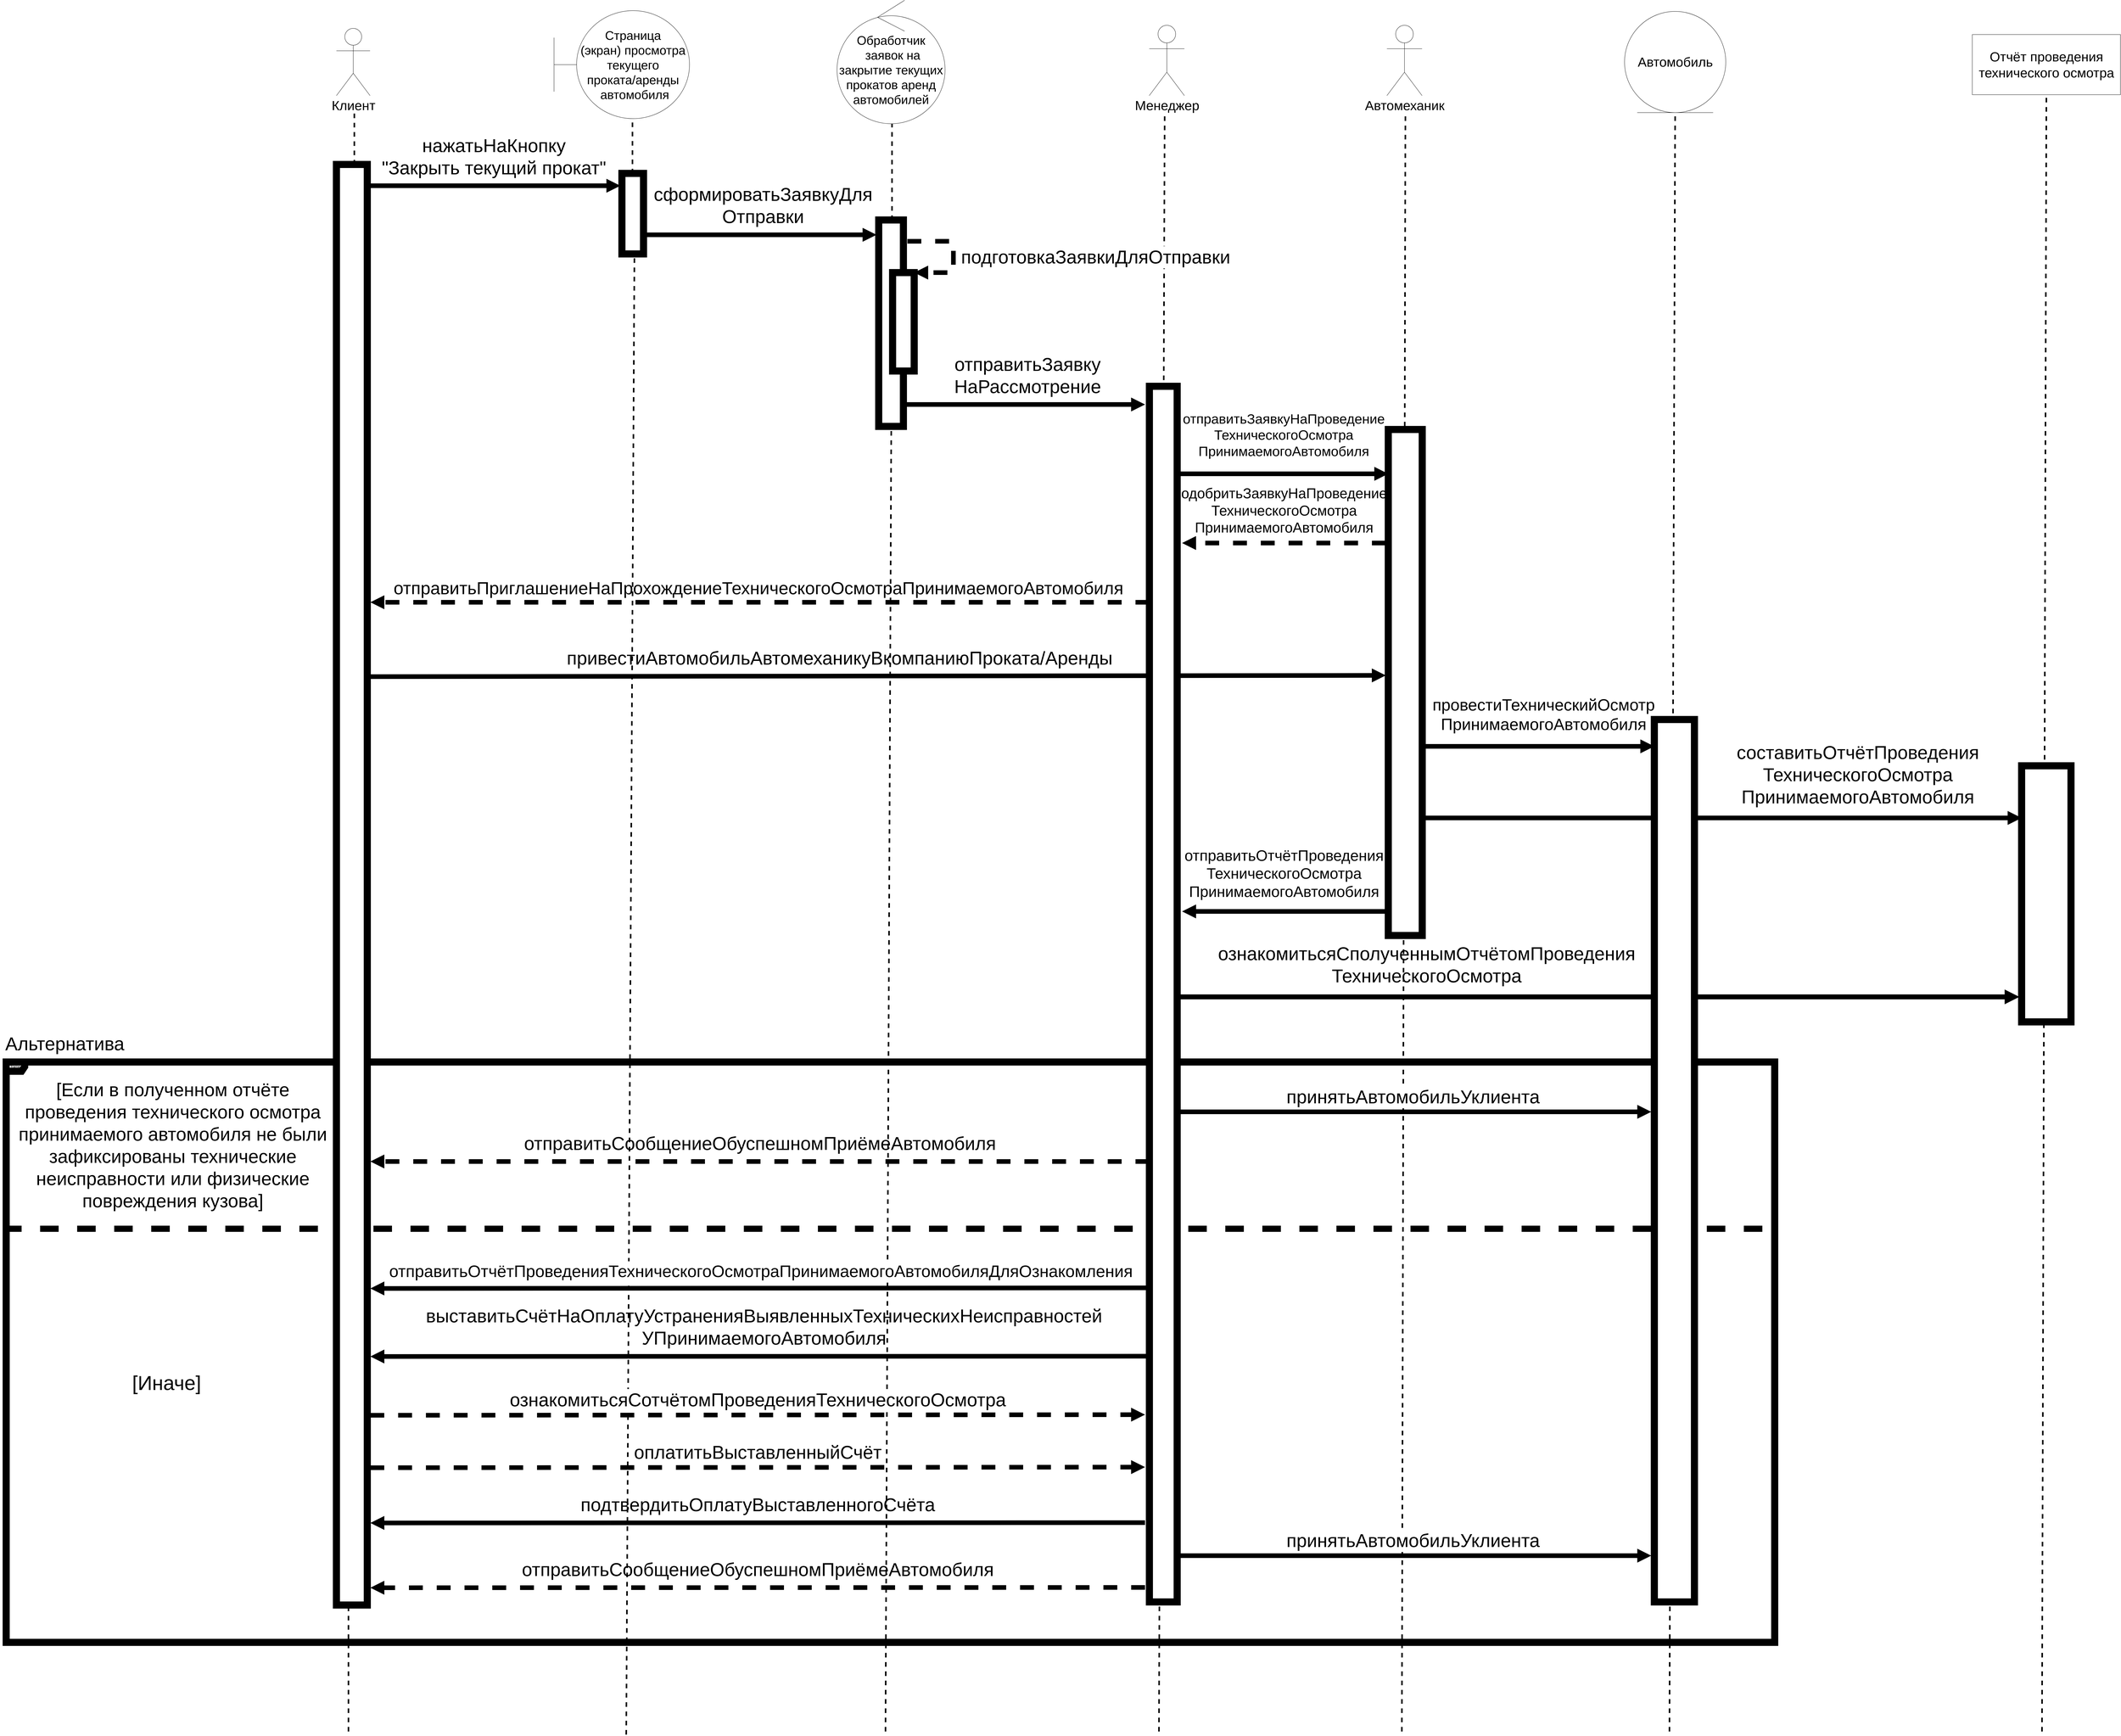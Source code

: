 <mxfile version="11.3.0" type="device" pages="1"><diagram id="t6A0wCTpzjPt69xYhnnK" name="Страница 1"><mxGraphModel dx="10372" dy="6974" grid="1" gridSize="10" guides="1" tooltips="1" connect="1" arrows="1" fold="1" page="1" pageScale="1" pageWidth="827" pageHeight="1169" math="0" shadow="0"><root><mxCell id="0"/><mxCell id="1" parent="0"/><mxCell id="kqi9EXzS5qWU8zgmi-94-1" value="&lt;span style=&quot;font-size: 60px&quot;&gt;ознакомитьсяСполученнымОтчётомПроведения&lt;br&gt;ТехническогоОсмотра&lt;/span&gt;" style="html=1;verticalAlign=bottom;endArrow=block;strokeWidth=16;" edge="1" parent="1" source="2stgVECoXeCVYDYQQLPI-59"><mxGeometry x="-0.409" y="29" width="80" relative="1" as="geometry"><mxPoint x="2510" y="1980" as="sourcePoint"/><mxPoint x="4772.857" y="1979" as="targetPoint"/><mxPoint x="1" as="offset"/></mxGeometry></mxCell><mxCell id="2stgVECoXeCVYDYQQLPI-31" value="frame" style="shape=umlFrame;whiteSpace=wrap;html=1;strokeWidth=23;" parent="1" vertex="1"><mxGeometry x="-1750" y="2190" width="5730" height="1881" as="geometry"/></mxCell><mxCell id="2stgVECoXeCVYDYQQLPI-1" value="&lt;span style=&quot;font-size: 43px&quot;&gt;Клиент&lt;/span&gt;" style="shape=umlActor;verticalLabelPosition=bottom;labelBackgroundColor=#ffffff;verticalAlign=top;html=1;" parent="1" vertex="1"><mxGeometry x="-680" y="-1160" width="109" height="218" as="geometry"/></mxCell><mxCell id="2stgVECoXeCVYDYQQLPI-4" value="&lt;span style=&quot;font-size: 43px&quot;&gt;Менеджер&lt;/span&gt;" style="shape=umlActor;verticalLabelPosition=bottom;labelBackgroundColor=#ffffff;verticalAlign=top;html=1;" parent="1" vertex="1"><mxGeometry x="1953.5" y="-1170" width="114" height="228" as="geometry"/></mxCell><mxCell id="2stgVECoXeCVYDYQQLPI-5" value="&lt;span style=&quot;font-size: 43px&quot;&gt;Автомеханик&lt;/span&gt;" style="shape=umlActor;verticalLabelPosition=bottom;labelBackgroundColor=#ffffff;verticalAlign=top;html=1;" parent="1" vertex="1"><mxGeometry x="2723.5" y="-1170" width="114" height="228" as="geometry"/></mxCell><mxCell id="2stgVECoXeCVYDYQQLPI-6" value="&lt;span style=&quot;font-size: 43px&quot;&gt;Автомобиль&lt;/span&gt;" style="ellipse;shape=umlEntity;whiteSpace=wrap;html=1;" parent="1" vertex="1"><mxGeometry x="3493.5" y="-1215" width="328" height="328" as="geometry"/></mxCell><mxCell id="2stgVECoXeCVYDYQQLPI-7" value="&lt;span style=&quot;font-size: 40px&quot;&gt;Страница &lt;br&gt;(экран) просмотра текущего &lt;br&gt;проката/аренды&lt;br&gt;&amp;nbsp;автомобиля&lt;/span&gt;" style="shape=umlBoundary;whiteSpace=wrap;html=1;" parent="1" vertex="1"><mxGeometry x="25" y="-1217.5" width="439" height="350" as="geometry"/></mxCell><mxCell id="2stgVECoXeCVYDYQQLPI-9" value="&lt;span style=&quot;font-size: 43px&quot;&gt;Отчёт проведения &lt;br&gt;технического осмотра&lt;/span&gt;" style="html=1;" parent="1" vertex="1"><mxGeometry x="4620.214" y="-1140" width="480" height="195" as="geometry"/></mxCell><mxCell id="2stgVECoXeCVYDYQQLPI-11" value="" style="endArrow=none;dashed=1;html=1;strokeWidth=5;" parent="1" source="2stgVECoXeCVYDYQQLPI-65" edge="1"><mxGeometry width="50" height="50" relative="1" as="geometry"><mxPoint x="-638" y="3256.667" as="sourcePoint"/><mxPoint x="-622" y="-890" as="targetPoint"/></mxGeometry></mxCell><mxCell id="2stgVECoXeCVYDYQQLPI-12" value="" style="endArrow=none;dashed=1;html=1;strokeWidth=5;entryX=0.579;entryY=1.007;entryDx=0;entryDy=0;entryPerimeter=0;" parent="1" source="2stgVECoXeCVYDYQQLPI-54" target="2stgVECoXeCVYDYQQLPI-7" edge="1"><mxGeometry width="50" height="50" relative="1" as="geometry"><mxPoint x="264" y="3240" as="sourcePoint"/><mxPoint x="330" y="-700" as="targetPoint"/></mxGeometry></mxCell><mxCell id="2stgVECoXeCVYDYQQLPI-13" value="" style="endArrow=none;dashed=1;html=1;strokeWidth=5;" parent="1" edge="1"><mxGeometry width="50" height="50" relative="1" as="geometry"><mxPoint x="1985" y="4360" as="sourcePoint"/><mxPoint x="2003.5" y="-880" as="targetPoint"/></mxGeometry></mxCell><mxCell id="2stgVECoXeCVYDYQQLPI-18" value="" style="endArrow=none;dashed=1;html=1;strokeWidth=5;" parent="1" edge="1"><mxGeometry width="50" height="50" relative="1" as="geometry"><mxPoint x="2772" y="4360" as="sourcePoint"/><mxPoint x="2783.5" y="-880" as="targetPoint"/></mxGeometry></mxCell><mxCell id="2stgVECoXeCVYDYQQLPI-19" value="" style="endArrow=none;dashed=1;html=1;strokeWidth=5;entryX=0.5;entryY=1;entryDx=0;entryDy=0;" parent="1" target="2stgVECoXeCVYDYQQLPI-6" edge="1"><mxGeometry width="50" height="50" relative="1" as="geometry"><mxPoint x="3639" y="4360" as="sourcePoint"/><mxPoint x="3673.5" y="-690" as="targetPoint"/></mxGeometry></mxCell><mxCell id="2stgVECoXeCVYDYQQLPI-20" value="" style="endArrow=none;dashed=1;html=1;strokeWidth=5;entryX=0.5;entryY=1;entryDx=0;entryDy=0;" parent="1" target="2stgVECoXeCVYDYQQLPI-9" edge="1"><mxGeometry width="50" height="50" relative="1" as="geometry"><mxPoint x="4846" y="4360" as="sourcePoint"/><mxPoint x="4916" y="-690" as="targetPoint"/></mxGeometry></mxCell><mxCell id="2stgVECoXeCVYDYQQLPI-21" value="&lt;font style=&quot;font-size: 40px&quot;&gt;Обработчик&lt;br&gt;&amp;nbsp;заявок на &lt;br&gt;закрытие текущих прокатов аренд &lt;br&gt;автомобилей&lt;/font&gt;" style="ellipse;shape=umlControl;whiteSpace=wrap;html=1;" parent="1" vertex="1"><mxGeometry x="942" y="-1251" width="350" height="400" as="geometry"/></mxCell><mxCell id="2stgVECoXeCVYDYQQLPI-22" value="" style="endArrow=none;dashed=1;html=1;strokeWidth=5;entryX=0.509;entryY=1.002;entryDx=0;entryDy=0;entryPerimeter=0;" parent="1" source="2stgVECoXeCVYDYQQLPI-57" target="2stgVECoXeCVYDYQQLPI-21" edge="1"><mxGeometry width="50" height="50" relative="1" as="geometry"><mxPoint x="1104" y="3230" as="sourcePoint"/><mxPoint x="1180" y="-540" as="targetPoint"/></mxGeometry></mxCell><mxCell id="2stgVECoXeCVYDYQQLPI-24" value="&lt;span style=&quot;font-size: 60px&quot;&gt;нажатьНаКнопку&lt;br&gt;&quot;Закрыть текущий прокат&quot;&lt;/span&gt;" style="html=1;verticalAlign=bottom;endArrow=block;strokeWidth=15;" parent="1" source="2stgVECoXeCVYDYQQLPI-65" edge="1"><mxGeometry y="19" width="80" relative="1" as="geometry"><mxPoint x="-620" y="-650" as="sourcePoint"/><mxPoint x="240" y="-650" as="targetPoint"/><mxPoint as="offset"/></mxGeometry></mxCell><mxCell id="2stgVECoXeCVYDYQQLPI-25" value="&lt;font style=&quot;font-size: 60px&quot;&gt;сформироватьЗаявкуДля&lt;br&gt;Отправки&lt;/font&gt;" style="html=1;verticalAlign=bottom;endArrow=block;strokeWidth=15;" parent="1" source="2stgVECoXeCVYDYQQLPI-54" edge="1"><mxGeometry x="0.024" y="20" width="80" relative="1" as="geometry"><mxPoint x="280" y="-490" as="sourcePoint"/><mxPoint x="1070" y="-491" as="targetPoint"/><mxPoint as="offset"/></mxGeometry></mxCell><mxCell id="2stgVECoXeCVYDYQQLPI-26" value="&lt;font style=&quot;font-size: 60px&quot;&gt;отправитьЗаявку&lt;br&gt;НаРассмотрение&lt;/font&gt;" style="html=1;verticalAlign=bottom;endArrow=block;strokeWidth=15;" parent="1" source="2stgVECoXeCVYDYQQLPI-57" edge="1"><mxGeometry x="0.029" y="19" width="80" relative="1" as="geometry"><mxPoint x="1120" y="60" as="sourcePoint"/><mxPoint x="1940" y="59" as="targetPoint"/><mxPoint x="-1" as="offset"/></mxGeometry></mxCell><mxCell id="2stgVECoXeCVYDYQQLPI-27" value="&lt;span style=&quot;font-size: 44px&quot;&gt;отправитьЗаявкуНаПроведение&lt;br&gt;ТехническогоОсмотра&lt;br&gt;ПринимаемогоАвтомобиля&lt;/span&gt;" style="html=1;verticalAlign=bottom;endArrow=block;strokeWidth=15;exitX=1.056;exitY=0.072;exitDx=0;exitDy=0;exitPerimeter=0;" parent="1" source="2stgVECoXeCVYDYQQLPI-59" edge="1" target="2stgVECoXeCVYDYQQLPI-62"><mxGeometry x="0.004" y="44" width="80" relative="1" as="geometry"><mxPoint x="2000" y="219" as="sourcePoint"/><mxPoint x="2727" y="280" as="targetPoint"/><mxPoint x="-1" as="offset"/></mxGeometry></mxCell><mxCell id="2stgVECoXeCVYDYQQLPI-28" value="&lt;span style=&quot;font-size: 53px&quot;&gt;провестиТехническийОсмотр&lt;br&gt;ПринимаемогоАвтомобиля&lt;/span&gt;" style="html=1;verticalAlign=bottom;endArrow=block;strokeWidth=15;" parent="1" target="2stgVECoXeCVYDYQQLPI-64" edge="1"><mxGeometry x="0.111" y="37" width="80" relative="1" as="geometry"><mxPoint x="2780" y="1167" as="sourcePoint"/><mxPoint x="3650" y="1166" as="targetPoint"/><mxPoint x="1" as="offset"/></mxGeometry></mxCell><mxCell id="2stgVECoXeCVYDYQQLPI-29" value="&lt;span style=&quot;font-size: 60px&quot;&gt;составитьОтчётПроведения&lt;br&gt;ТехническогоОсмотра&lt;br&gt;ПринимаемогоАвтомобиля&lt;/span&gt;" style="html=1;verticalAlign=bottom;endArrow=block;strokeWidth=15;" parent="1" target="2stgVECoXeCVYDYQQLPI-69" edge="1"><mxGeometry x="0.47" y="29" width="80" relative="1" as="geometry"><mxPoint x="2780" y="1399" as="sourcePoint"/><mxPoint x="4850" y="1397" as="targetPoint"/><mxPoint x="-1" as="offset"/></mxGeometry></mxCell><mxCell id="2stgVECoXeCVYDYQQLPI-30" value="&lt;span style=&quot;font-size: 49px&quot;&gt;отправитьОтчётПроведения&lt;br&gt;ТехническогоОсмотра&lt;br&gt;ПринимаемогоАвтомобиля&lt;/span&gt;" style="html=1;verticalAlign=bottom;endArrow=block;strokeWidth=15;" parent="1" source="2stgVECoXeCVYDYQQLPI-62" edge="1"><mxGeometry x="0.012" y="-32" width="80" relative="1" as="geometry"><mxPoint x="2770" y="1702" as="sourcePoint"/><mxPoint x="2060" y="1702" as="targetPoint"/><mxPoint as="offset"/></mxGeometry></mxCell><mxCell id="2stgVECoXeCVYDYQQLPI-32" value="" style="endArrow=none;dashed=1;html=1;strokeWidth=20;" parent="1" edge="1"><mxGeometry width="50" height="50" relative="1" as="geometry"><mxPoint x="-1760" y="2730.5" as="sourcePoint"/><mxPoint x="3990" y="2730.5" as="targetPoint"/></mxGeometry></mxCell><mxCell id="2stgVECoXeCVYDYQQLPI-33" value="&lt;font style=&quot;font-size: 60px&quot;&gt;[Если в полученном отчёте проведения технического осмотра принимаемого автомобиля не были зафиксированы технические неисправности или физические повреждения кузова]&lt;/font&gt;" style="text;html=1;strokeColor=none;fillColor=none;align=center;verticalAlign=middle;whiteSpace=wrap;rounded=0;" parent="1" vertex="1"><mxGeometry x="-1720" y="2450" width="1020" height="20" as="geometry"/></mxCell><mxCell id="2stgVECoXeCVYDYQQLPI-38" value="&lt;font style=&quot;font-size: 65px&quot;&gt;[Иначе]&lt;/font&gt;" style="text;html=1;strokeColor=none;fillColor=none;align=center;verticalAlign=middle;whiteSpace=wrap;rounded=0;" parent="1" vertex="1"><mxGeometry x="-1250.167" y="3220" width="40" height="20" as="geometry"/></mxCell><mxCell id="2stgVECoXeCVYDYQQLPI-40" value="&lt;font style=&quot;font-size: 60px&quot;&gt;привестиАвтомобильАвтомеханикуВкомпаниюПроката/Аренды&lt;/font&gt;" style="html=1;verticalAlign=bottom;endArrow=block;strokeWidth=15;" parent="1" edge="1"><mxGeometry x="-0.076" y="19" width="80" relative="1" as="geometry"><mxPoint x="-570" y="941" as="sourcePoint"/><mxPoint x="2720" y="937" as="targetPoint"/><mxPoint as="offset"/></mxGeometry></mxCell><mxCell id="2stgVECoXeCVYDYQQLPI-41" value="&lt;span style=&quot;font-size: 46px&quot;&gt;одобритьЗаявкуНаПроведение&lt;br&gt;ТехническогоОсмотра&lt;br&gt;ПринимаемогоАвтомобиля&lt;br&gt;&lt;/span&gt;" style="html=1;verticalAlign=bottom;endArrow=block;strokeWidth=15;dashed=1;" parent="1" edge="1"><mxGeometry y="-20" width="80" relative="1" as="geometry"><mxPoint x="2720" y="508" as="sourcePoint"/><mxPoint x="2060" y="508" as="targetPoint"/><mxPoint as="offset"/></mxGeometry></mxCell><mxCell id="2stgVECoXeCVYDYQQLPI-42" value="&lt;font style=&quot;font-size: 57px&quot;&gt;отправитьПриглашениеНаПрохождениеТехническогоОсмотраПринимаемогоАвтомобиля&lt;/font&gt;" style="html=1;verticalAlign=bottom;endArrow=block;dashed=1;strokeWidth=15;" parent="1" source="2stgVECoXeCVYDYQQLPI-59" edge="1"><mxGeometry x="0.004" y="-10" width="80" relative="1" as="geometry"><mxPoint x="1990" y="699" as="sourcePoint"/><mxPoint x="-570" y="700" as="targetPoint"/><mxPoint as="offset"/></mxGeometry></mxCell><mxCell id="2stgVECoXeCVYDYQQLPI-43" value="&lt;font style=&quot;font-size: 60px&quot;&gt;отправитьСообщениеОбуспешномПриёмеАвтомобиля&lt;/font&gt;" style="html=1;verticalAlign=bottom;endArrow=block;strokeWidth=15;dashed=1;" parent="1" edge="1"><mxGeometry y="-20" width="80" relative="1" as="geometry"><mxPoint x="1954" y="2512.5" as="sourcePoint"/><mxPoint x="-570" y="2512.5" as="targetPoint"/><mxPoint as="offset"/></mxGeometry></mxCell><mxCell id="2stgVECoXeCVYDYQQLPI-46" value="&lt;font style=&quot;font-size: 60px&quot;&gt;принятьАвтомобильУклиента&lt;/font&gt;" style="html=1;verticalAlign=bottom;endArrow=block;strokeWidth=15;" parent="1" edge="1"><mxGeometry x="-0.006" y="10" width="80" relative="1" as="geometry"><mxPoint x="2044.0" y="2351.5" as="sourcePoint"/><mxPoint x="3580" y="2351.5" as="targetPoint"/><mxPoint as="offset"/></mxGeometry></mxCell><mxCell id="2stgVECoXeCVYDYQQLPI-47" value="&lt;font style=&quot;font-size: 60px&quot;&gt;выставитьСчётНаОплатуУстраненияВыявленныхТехническихНеисправностей&lt;br&gt;УПринимаемогоАвтомобиля&lt;/font&gt;" style="html=1;verticalAlign=bottom;endArrow=block;strokeWidth=15;" parent="1" edge="1"><mxGeometry y="-20" width="80" relative="1" as="geometry"><mxPoint x="1980" y="3143.5" as="sourcePoint"/><mxPoint x="-570" y="3144.5" as="targetPoint"/><mxPoint as="offset"/></mxGeometry></mxCell><mxCell id="2stgVECoXeCVYDYQQLPI-48" value="&lt;font style=&quot;font-size: 60px&quot;&gt;оплатитьВыставленныйСчёт&lt;/font&gt;" style="html=1;verticalAlign=bottom;endArrow=block;strokeWidth=15;dashed=1;" parent="1" edge="1"><mxGeometry y="10" width="80" relative="1" as="geometry"><mxPoint x="-570" y="3505" as="sourcePoint"/><mxPoint x="1940" y="3503" as="targetPoint"/><mxPoint as="offset"/></mxGeometry></mxCell><mxCell id="2stgVECoXeCVYDYQQLPI-49" value="&lt;font style=&quot;font-size: 60px&quot;&gt;подтвердитьОплатуВыставленногоСчёта&lt;/font&gt;" style="html=1;verticalAlign=bottom;endArrow=block;strokeWidth=15;" parent="1" edge="1"><mxGeometry y="-20" width="80" relative="1" as="geometry"><mxPoint x="1940" y="3683" as="sourcePoint"/><mxPoint x="-570" y="3684" as="targetPoint"/><mxPoint as="offset"/></mxGeometry></mxCell><mxCell id="2stgVECoXeCVYDYQQLPI-50" value="&lt;font style=&quot;font-size: 60px&quot;&gt;принятьАвтомобильУклиента&lt;/font&gt;" style="html=1;verticalAlign=bottom;endArrow=block;strokeWidth=15;" parent="1" edge="1"><mxGeometry x="-0.006" y="10" width="80" relative="1" as="geometry"><mxPoint x="2044.0" y="3790" as="sourcePoint"/><mxPoint x="3580" y="3790" as="targetPoint"/><mxPoint as="offset"/></mxGeometry></mxCell><mxCell id="2stgVECoXeCVYDYQQLPI-51" value="&lt;font style=&quot;font-size: 60px&quot;&gt;отправитьСообщениеОбуспешномПриёмеАвтомобиля&lt;/font&gt;" style="html=1;verticalAlign=bottom;endArrow=block;strokeWidth=15;dashed=1;" parent="1" edge="1"><mxGeometry y="-20" width="80" relative="1" as="geometry"><mxPoint x="1940" y="3893" as="sourcePoint"/><mxPoint x="-570" y="3894" as="targetPoint"/><mxPoint as="offset"/></mxGeometry></mxCell><mxCell id="2stgVECoXeCVYDYQQLPI-54" value="" style="html=1;points=[];perimeter=orthogonalPerimeter;strokeWidth=23;" parent="1" vertex="1"><mxGeometry x="245" y="-690" width="70" height="261" as="geometry"/></mxCell><mxCell id="2stgVECoXeCVYDYQQLPI-56" value="" style="endArrow=none;dashed=1;html=1;strokeWidth=5;entryX=0.579;entryY=1.007;entryDx=0;entryDy=0;entryPerimeter=0;" parent="1" target="2stgVECoXeCVYDYQQLPI-54" edge="1"><mxGeometry width="50" height="50" relative="1" as="geometry"><mxPoint x="259" y="4370" as="sourcePoint"/><mxPoint x="279.181" y="-865.05" as="targetPoint"/></mxGeometry></mxCell><mxCell id="2stgVECoXeCVYDYQQLPI-57" value="" style="html=1;points=[];perimeter=orthogonalPerimeter;strokeWidth=23;" parent="1" vertex="1"><mxGeometry x="1077" y="-539" width="80" height="669" as="geometry"/></mxCell><mxCell id="2stgVECoXeCVYDYQQLPI-58" value="" style="endArrow=none;dashed=1;html=1;strokeWidth=5;entryX=0.509;entryY=1.002;entryDx=0;entryDy=0;entryPerimeter=0;" parent="1" target="2stgVECoXeCVYDYQQLPI-57" edge="1"><mxGeometry width="50" height="50" relative="1" as="geometry"><mxPoint x="1099" y="4360" as="sourcePoint"/><mxPoint x="1120.15" y="-850.2" as="targetPoint"/></mxGeometry></mxCell><mxCell id="2stgVECoXeCVYDYQQLPI-59" value="" style="html=1;points=[];perimeter=orthogonalPerimeter;strokeWidth=23;" parent="1" vertex="1"><mxGeometry x="1954" width="90" height="3940" as="geometry"/></mxCell><mxCell id="2stgVECoXeCVYDYQQLPI-62" value="" style="html=1;points=[];perimeter=orthogonalPerimeter;strokeWidth=23;" parent="1" vertex="1"><mxGeometry x="2728" y="140" width="110" height="1640" as="geometry"/></mxCell><mxCell id="2stgVECoXeCVYDYQQLPI-64" value="" style="html=1;points=[];perimeter=orthogonalPerimeter;strokeWidth=23;" parent="1" vertex="1"><mxGeometry x="3590" y="1080" width="130" height="2860" as="geometry"/></mxCell><mxCell id="2stgVECoXeCVYDYQQLPI-65" value="" style="html=1;points=[];perimeter=orthogonalPerimeter;strokeWidth=23;" parent="1" vertex="1"><mxGeometry x="-680" y="-719" width="100" height="4669" as="geometry"/></mxCell><mxCell id="2stgVECoXeCVYDYQQLPI-66" value="" style="endArrow=none;dashed=1;html=1;strokeWidth=5;" parent="1" target="2stgVECoXeCVYDYQQLPI-65" edge="1"><mxGeometry width="50" height="50" relative="1" as="geometry"><mxPoint x="-641" y="4360" as="sourcePoint"/><mxPoint x="-622" y="-890" as="targetPoint"/></mxGeometry></mxCell><mxCell id="2stgVECoXeCVYDYQQLPI-67" value="" style="html=1;points=[];perimeter=orthogonalPerimeter;strokeWidth=23;" parent="1" vertex="1"><mxGeometry x="1122" y="-368.5" width="70" height="319" as="geometry"/></mxCell><mxCell id="2stgVECoXeCVYDYQQLPI-68" value="&lt;font style=&quot;font-size: 60px&quot;&gt;подготовкаЗаявкиДляОтправки&lt;/font&gt;" style="edgeStyle=orthogonalEdgeStyle;html=1;align=left;spacingLeft=2;endArrow=block;rounded=0;entryX=1;entryY=0;dashed=1;strokeWidth=15;" parent="1" target="2stgVECoXeCVYDYQQLPI-67" edge="1"><mxGeometry x="0.056" y="21" relative="1" as="geometry"><mxPoint x="1170" y="-470" as="sourcePoint"/><Array as="points"><mxPoint x="1319" y="-470"/><mxPoint x="1319" y="-369"/></Array><mxPoint as="offset"/></mxGeometry></mxCell><mxCell id="2stgVECoXeCVYDYQQLPI-69" value="" style="html=1;points=[];perimeter=orthogonalPerimeter;strokeWidth=23;" parent="1" vertex="1"><mxGeometry x="4780" y="1230" width="160" height="830" as="geometry"/></mxCell><mxCell id="4SWtUOKxvNjMdv7kuUfI-3" value="&lt;font style=&quot;font-size: 60px&quot;&gt;Альтернатива&lt;/font&gt;" style="text;html=1;resizable=0;points=[];autosize=1;align=left;verticalAlign=top;spacingTop=-4;" parent="1" vertex="1"><mxGeometry x="-1755" y="2093" width="400" height="30" as="geometry"/></mxCell><mxCell id="kqi9EXzS5qWU8zgmi-94-2" value="&lt;font style=&quot;font-size: 54px&quot;&gt;отправитьОтчётПроведенияТехническогоОсмотраПринимаемогоАвтомобиляДляОзнакомления&lt;/font&gt;" style="html=1;verticalAlign=bottom;endArrow=block;strokeWidth=15;" edge="1" parent="1"><mxGeometry y="-20" width="80" relative="1" as="geometry"><mxPoint x="1960" y="2922" as="sourcePoint"/><mxPoint x="-570" y="2924" as="targetPoint"/><mxPoint as="offset"/></mxGeometry></mxCell><mxCell id="kqi9EXzS5qWU8zgmi-94-3" value="&lt;font style=&quot;font-size: 60px&quot;&gt;ознакомитьсяСотчётомПроведенияТехническогоОсмотра&lt;/font&gt;" style="html=1;verticalAlign=bottom;endArrow=block;strokeWidth=15;dashed=1;" edge="1" parent="1"><mxGeometry y="10" width="80" relative="1" as="geometry"><mxPoint x="-570" y="3335" as="sourcePoint"/><mxPoint x="1940" y="3333" as="targetPoint"/><mxPoint as="offset"/></mxGeometry></mxCell></root></mxGraphModel></diagram></mxfile>